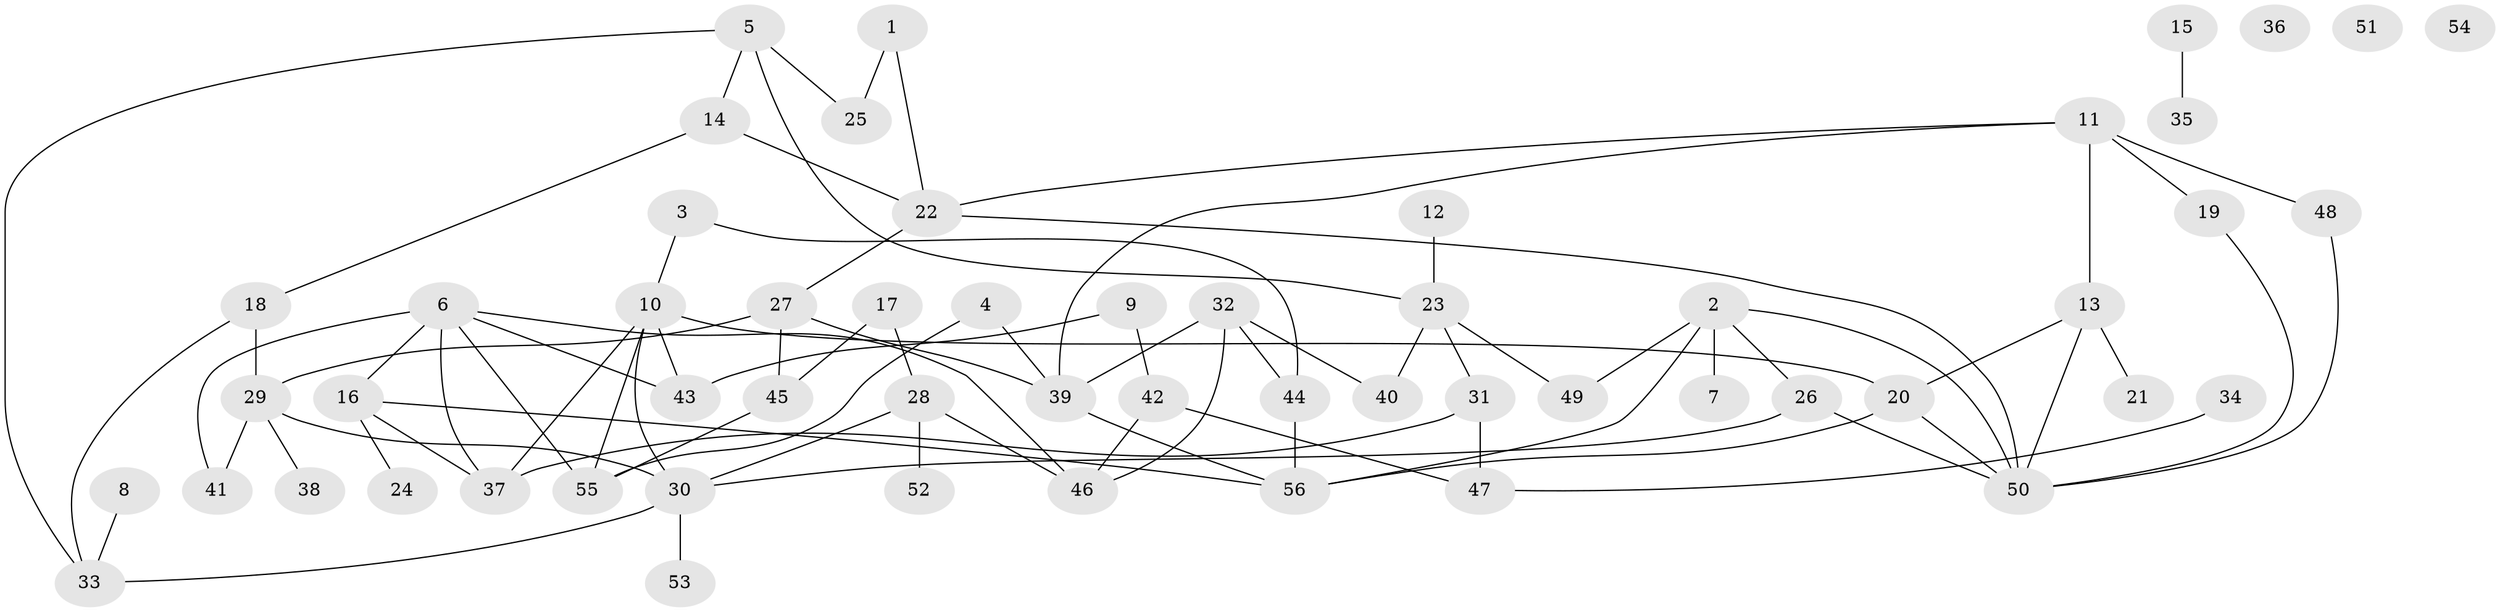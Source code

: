// Generated by graph-tools (version 1.1) at 2025/13/03/09/25 04:13:09]
// undirected, 56 vertices, 82 edges
graph export_dot {
graph [start="1"]
  node [color=gray90,style=filled];
  1;
  2;
  3;
  4;
  5;
  6;
  7;
  8;
  9;
  10;
  11;
  12;
  13;
  14;
  15;
  16;
  17;
  18;
  19;
  20;
  21;
  22;
  23;
  24;
  25;
  26;
  27;
  28;
  29;
  30;
  31;
  32;
  33;
  34;
  35;
  36;
  37;
  38;
  39;
  40;
  41;
  42;
  43;
  44;
  45;
  46;
  47;
  48;
  49;
  50;
  51;
  52;
  53;
  54;
  55;
  56;
  1 -- 22;
  1 -- 25;
  2 -- 7;
  2 -- 26;
  2 -- 49;
  2 -- 50;
  2 -- 56;
  3 -- 10;
  3 -- 44;
  4 -- 39;
  4 -- 55;
  5 -- 14;
  5 -- 23;
  5 -- 25;
  5 -- 33;
  6 -- 16;
  6 -- 37;
  6 -- 41;
  6 -- 43;
  6 -- 46;
  6 -- 55;
  8 -- 33;
  9 -- 42;
  9 -- 43;
  10 -- 20;
  10 -- 30;
  10 -- 37;
  10 -- 43;
  10 -- 55;
  11 -- 13;
  11 -- 19;
  11 -- 22;
  11 -- 39;
  11 -- 48;
  12 -- 23;
  13 -- 20;
  13 -- 21;
  13 -- 50;
  14 -- 18;
  14 -- 22;
  15 -- 35;
  16 -- 24;
  16 -- 37;
  16 -- 56;
  17 -- 28;
  17 -- 45;
  18 -- 29;
  18 -- 33;
  19 -- 50;
  20 -- 50;
  20 -- 56;
  22 -- 27;
  22 -- 50;
  23 -- 31;
  23 -- 40;
  23 -- 49;
  26 -- 30;
  26 -- 50;
  27 -- 29;
  27 -- 39;
  27 -- 45;
  28 -- 30;
  28 -- 46;
  28 -- 52;
  29 -- 30;
  29 -- 38;
  29 -- 41;
  30 -- 33;
  30 -- 53;
  31 -- 37;
  31 -- 47;
  32 -- 39;
  32 -- 40;
  32 -- 44;
  32 -- 46;
  34 -- 47;
  39 -- 56;
  42 -- 46;
  42 -- 47;
  44 -- 56;
  45 -- 55;
  48 -- 50;
}
